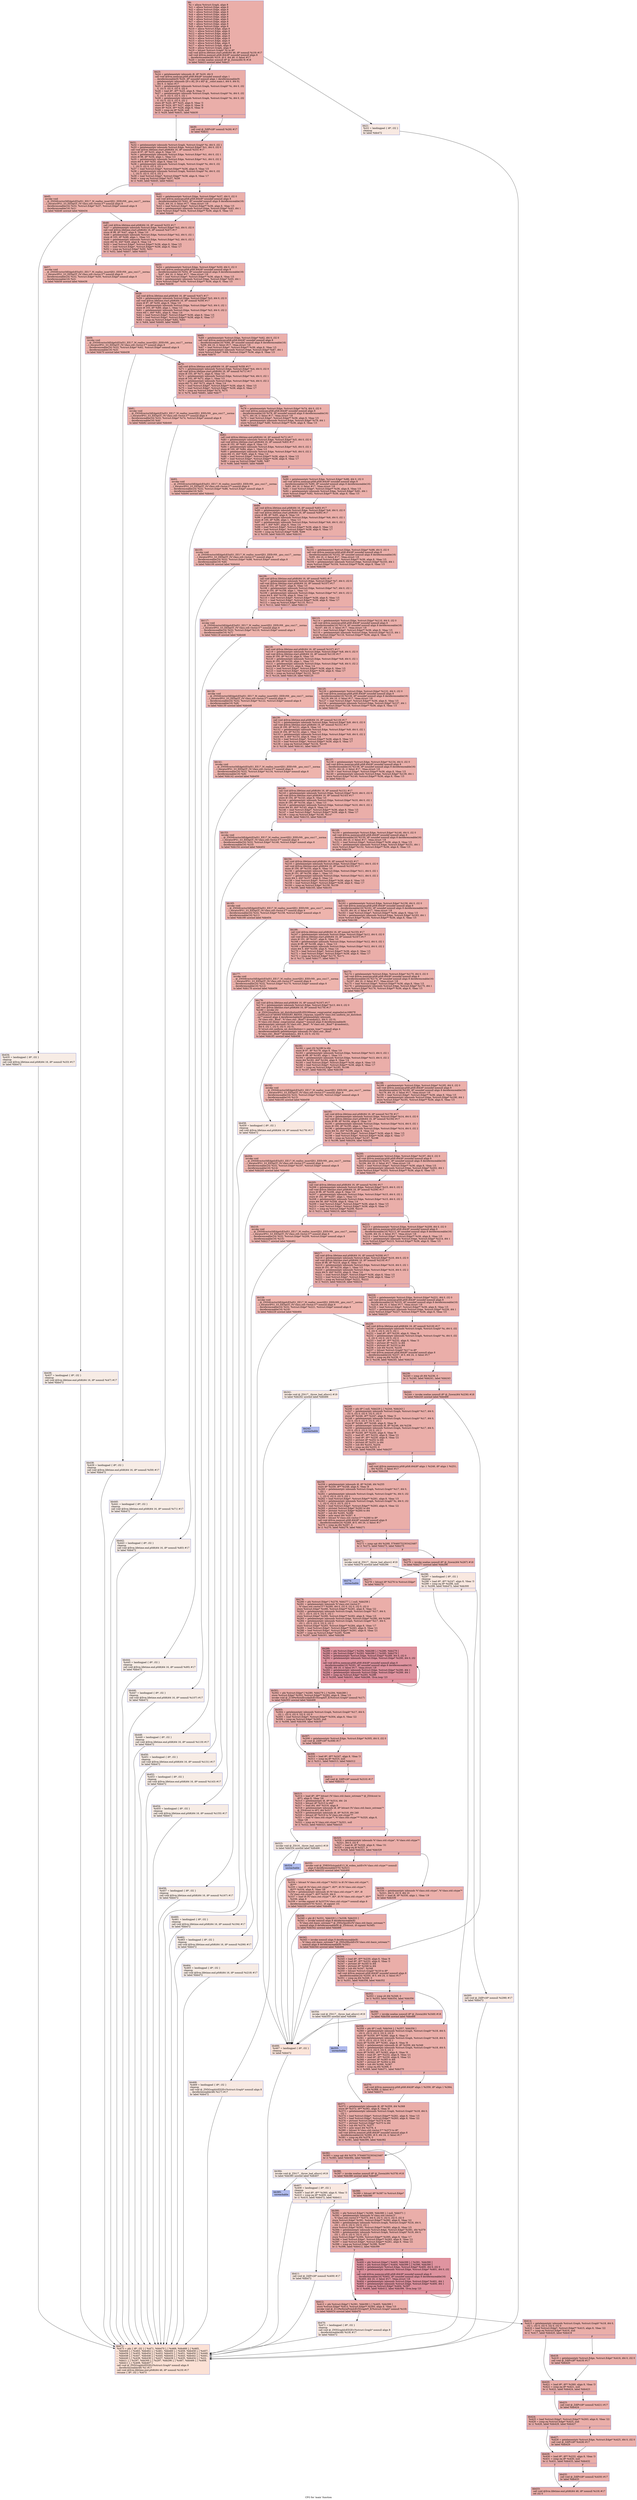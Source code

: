 digraph "CFG for 'main' function" {
	label="CFG for 'main' function";

	Node0x671abe0 [shape=record,color="#3d50c3ff", style=filled, fillcolor="#d0473d70",label="{bb:\l  %i = alloca %struct.Graph, align 8\l  %i1 = alloca %struct.Edge, align 8\l  %i2 = alloca %struct.Edge, align 8\l  %i3 = alloca %struct.Edge, align 8\l  %i4 = alloca %struct.Edge, align 8\l  %i5 = alloca %struct.Edge, align 8\l  %i6 = alloca %struct.Edge, align 8\l  %i7 = alloca %struct.Edge, align 8\l  %i8 = alloca %struct.Edge, align 8\l  %i9 = alloca %struct.Edge, align 8\l  %i10 = alloca %struct.Edge, align 8\l  %i11 = alloca %struct.Edge, align 8\l  %i12 = alloca %struct.Edge, align 8\l  %i13 = alloca %struct.Edge, align 8\l  %i14 = alloca %struct.Edge, align 8\l  %i15 = alloca %struct.Edge, align 8\l  %i16 = alloca %struct.Edge, align 8\l  %i17 = alloca %struct.Graph, align 8\l  %i18 = alloca %struct.Graph, align 8\l  %i19 = bitcast %struct.Graph* %i to i8*\l  call void @llvm.lifetime.start.p0i8(i64 48, i8* nonnull %i19) #17\l  call void @llvm.memset.p0i8.i64(i8* noundef nonnull align 8\l... dereferenceable(48) %i19, i8 0, i64 48, i1 false) #17\l  %i20 = invoke noalias nonnull i8* @_Znwm(i64 9) #18\l          to label %bb23 unwind label %bb21\l}"];
	Node0x671abe0 -> Node0x671cf60;
	Node0x671abe0 -> Node0x671d030;
	Node0x671d030 [shape=record,color="#3d50c3ff", style=filled, fillcolor="#efcebd70",label="{bb21:                                             \l  %i22 = landingpad \{ i8*, i32 \}\l          cleanup\l  br label %bb472\l}"];
	Node0x671d030 -> Node0x671d690;
	Node0x671cf60 [shape=record,color="#3d50c3ff", style=filled, fillcolor="#d0473d70",label="{bb23:                                             \l  %i24 = getelementptr inbounds i8, i8* %i20, i64 9\l  call void @llvm.memcpy.p0i8.p0i8.i64(i8* noundef nonnull align 1\l... dereferenceable(9) %i20, i8* noundef nonnull align 1 dereferenceable(9)\l... getelementptr inbounds ([9 x i8], [9 x i8]* @__const.main.t, i64 0, i64 0),\l... i64 9, i1 false) #17\l  %i25 = getelementptr inbounds %struct.Graph, %struct.Graph* %i, i64 0, i32\l... 0, i32 0, i32 0, i32 0, i32 0\l  %i26 = load i8*, i8** %i25, align 8, !tbaa !3\l  %i27 = getelementptr inbounds %struct.Graph, %struct.Graph* %i, i64 0, i32\l... 0, i32 0, i32 0, i32 0, i32 1\l  %i28 = getelementptr inbounds %struct.Graph, %struct.Graph* %i, i64 0, i32\l... 0, i32 0, i32 0, i32 0, i32 2\l  store i8* %i20, i8** %i25, align 8, !tbaa !3\l  store i8* %i24, i8** %i27, align 8, !tbaa !8\l  store i8* %i24, i8** %i28, align 8, !tbaa !9\l  %i29 = icmp eq i8* %i26, null\l  br i1 %i29, label %bb31, label %bb30\l|{<s0>T|<s1>F}}"];
	Node0x671cf60:s0 -> Node0x671ec30;
	Node0x671cf60:s1 -> Node0x671ed00;
	Node0x671ed00 [shape=record,color="#3d50c3ff", style=filled, fillcolor="#d24b4070",label="{bb30:                                             \l  call void @_ZdlPv(i8* nonnull %i26) #17\l  br label %bb31\l}"];
	Node0x671ed00 -> Node0x671ec30;
	Node0x671ec30 [shape=record,color="#3d50c3ff", style=filled, fillcolor="#d0473d70",label="{bb31:                                             \l  %i32 = getelementptr inbounds %struct.Graph, %struct.Graph* %i, i64 0, i32 1\l  %i33 = getelementptr inbounds %struct.Edge, %struct.Edge* %i1, i64 0, i32 0\l  call void @llvm.lifetime.start.p0i8(i64 16, i8* nonnull %i33) #17\l  store i8 97, i8* %i33, align 8, !tbaa !10\l  %i34 = getelementptr inbounds %struct.Edge, %struct.Edge* %i1, i64 0, i32 1\l  store i8 98, i8* %i34, align 1, !tbaa !13\l  %i35 = getelementptr inbounds %struct.Edge, %struct.Edge* %i1, i64 0, i32 2\l  store i64 9, i64* %i35, align 8, !tbaa !14\l  %i36 = getelementptr inbounds %struct.Graph, %struct.Graph* %i, i64 0, i32\l... 1, i32 0, i32 0, i32 0, i32 1\l  %i37 = load %struct.Edge*, %struct.Edge** %i36, align 8, !tbaa !15\l  %i38 = getelementptr inbounds %struct.Graph, %struct.Graph* %i, i64 0, i32\l... 1, i32 0, i32 0, i32 0, i32 2\l  %i39 = load %struct.Edge*, %struct.Edge** %i38, align 8, !tbaa !17\l  %i40 = icmp eq %struct.Edge* %i37, %i39\l  br i1 %i40, label %bb45, label %bb41\l|{<s0>T|<s1>F}}"];
	Node0x671ec30:s0 -> Node0x6720120;
	Node0x671ec30:s1 -> Node0x6720190;
	Node0x6720190 [shape=record,color="#3d50c3ff", style=filled, fillcolor="#d24b4070",label="{bb41:                                             \l  %i42 = getelementptr %struct.Edge, %struct.Edge* %i37, i64 0, i32 0\l  call void @llvm.memcpy.p0i8.p0i8.i64(i8* noundef nonnull align 8\l... dereferenceable(16) %i42, i8* noundef nonnull align 8 dereferenceable(16)\l... %i33, i64 16, i1 false) #17, !tbaa.struct !18\l  %i43 = load %struct.Edge*, %struct.Edge** %i36, align 8, !tbaa !15\l  %i44 = getelementptr inbounds %struct.Edge, %struct.Edge* %i43, i64 1\l  store %struct.Edge* %i44, %struct.Edge** %i36, align 8, !tbaa !15\l  br label %bb46\l}"];
	Node0x6720190 -> Node0x6720e70;
	Node0x6720120 [shape=record,color="#3d50c3ff", style=filled, fillcolor="#d8564670",label="{bb45:                                             \l  invoke void\l... @_ZNSt6vectorI4EdgeIcESaIS1_EE17_M_realloc_insertIJS1_EEEvN9__gnu_cxx17__norma\l...l_iteratorIPS1_S3_EEDpOT_(%\"class.std::vector.5\"* nonnull align 8\l... dereferenceable(24) %i32, %struct.Edge* %i37, %struct.Edge* nonnull align 8\l... dereferenceable(16) %i1)\l          to label %bb46 unwind label %bb434\l}"];
	Node0x6720120 -> Node0x6720e70;
	Node0x6720120 -> Node0x6721690;
	Node0x6720e70 [shape=record,color="#3d50c3ff", style=filled, fillcolor="#d0473d70",label="{bb46:                                             \l  call void @llvm.lifetime.end.p0i8(i64 16, i8* nonnull %i33) #17\l  %i47 = getelementptr inbounds %struct.Edge, %struct.Edge* %i2, i64 0, i32 0\l  call void @llvm.lifetime.start.p0i8(i64 16, i8* nonnull %i47) #17\l  store i8 98, i8* %i47, align 8, !tbaa !10\l  %i48 = getelementptr inbounds %struct.Edge, %struct.Edge* %i2, i64 0, i32 1\l  store i8 103, i8* %i48, align 1, !tbaa !13\l  %i49 = getelementptr inbounds %struct.Edge, %struct.Edge* %i2, i64 0, i32 2\l  store i64 54, i64* %i49, align 8, !tbaa !14\l  %i50 = load %struct.Edge*, %struct.Edge** %i36, align 8, !tbaa !15\l  %i51 = load %struct.Edge*, %struct.Edge** %i38, align 8, !tbaa !17\l  %i52 = icmp eq %struct.Edge* %i50, %i51\l  br i1 %i52, label %bb57, label %bb53\l|{<s0>T|<s1>F}}"];
	Node0x6720e70:s0 -> Node0x6723b60;
	Node0x6720e70:s1 -> Node0x6723c30;
	Node0x6723c30 [shape=record,color="#3d50c3ff", style=filled, fillcolor="#d24b4070",label="{bb53:                                             \l  %i54 = getelementptr %struct.Edge, %struct.Edge* %i50, i64 0, i32 0\l  call void @llvm.memcpy.p0i8.p0i8.i64(i8* noundef nonnull align 8\l... dereferenceable(16) %i54, i8* noundef nonnull align 8 dereferenceable(16)\l... %i47, i64 16, i1 false) #17, !tbaa.struct !18\l  %i55 = load %struct.Edge*, %struct.Edge** %i36, align 8, !tbaa !15\l  %i56 = getelementptr inbounds %struct.Edge, %struct.Edge* %i55, i64 1\l  store %struct.Edge* %i56, %struct.Edge** %i36, align 8, !tbaa !15\l  br label %bb58\l}"];
	Node0x6723c30 -> Node0x671bfd0;
	Node0x6723b60 [shape=record,color="#3d50c3ff", style=filled, fillcolor="#d8564670",label="{bb57:                                             \l  invoke void\l... @_ZNSt6vectorI4EdgeIcESaIS1_EE17_M_realloc_insertIJS1_EEEvN9__gnu_cxx17__norma\l...l_iteratorIPS1_S3_EEDpOT_(%\"class.std::vector.5\"* nonnull align 8\l... dereferenceable(24) %i32, %struct.Edge* %i50, %struct.Edge* nonnull align 8\l... dereferenceable(16) %i2)\l          to label %bb58 unwind label %bb436\l}"];
	Node0x6723b60 -> Node0x671bfd0;
	Node0x6723b60 -> Node0x671c120;
	Node0x671bfd0 [shape=record,color="#3d50c3ff", style=filled, fillcolor="#d0473d70",label="{bb58:                                             \l  call void @llvm.lifetime.end.p0i8(i64 16, i8* nonnull %i47) #17\l  %i59 = getelementptr inbounds %struct.Edge, %struct.Edge* %i3, i64 0, i32 0\l  call void @llvm.lifetime.start.p0i8(i64 16, i8* nonnull %i59) #17\l  store i8 97, i8* %i59, align 8, !tbaa !10\l  %i60 = getelementptr inbounds %struct.Edge, %struct.Edge* %i3, i64 0, i32 1\l  store i8 103, i8* %i60, align 1, !tbaa !13\l  %i61 = getelementptr inbounds %struct.Edge, %struct.Edge* %i3, i64 0, i32 2\l  store i64 1, i64* %i61, align 8, !tbaa !14\l  %i62 = load %struct.Edge*, %struct.Edge** %i36, align 8, !tbaa !15\l  %i63 = load %struct.Edge*, %struct.Edge** %i38, align 8, !tbaa !17\l  %i64 = icmp eq %struct.Edge* %i62, %i63\l  br i1 %i64, label %bb69, label %bb65\l|{<s0>T|<s1>F}}"];
	Node0x671bfd0:s0 -> Node0x6725b90;
	Node0x671bfd0:s1 -> Node0x6725c00;
	Node0x6725c00 [shape=record,color="#3d50c3ff", style=filled, fillcolor="#d24b4070",label="{bb65:                                             \l  %i66 = getelementptr %struct.Edge, %struct.Edge* %i62, i64 0, i32 0\l  call void @llvm.memcpy.p0i8.p0i8.i64(i8* noundef nonnull align 8\l... dereferenceable(16) %i66, i8* noundef nonnull align 8 dereferenceable(16)\l... %i59, i64 16, i1 false) #17, !tbaa.struct !18\l  %i67 = load %struct.Edge*, %struct.Edge** %i36, align 8, !tbaa !15\l  %i68 = getelementptr inbounds %struct.Edge, %struct.Edge* %i67, i64 1\l  store %struct.Edge* %i68, %struct.Edge** %i36, align 8, !tbaa !15\l  br label %bb70\l}"];
	Node0x6725c00 -> Node0x67261b0;
	Node0x6725b90 [shape=record,color="#3d50c3ff", style=filled, fillcolor="#d8564670",label="{bb69:                                             \l  invoke void\l... @_ZNSt6vectorI4EdgeIcESaIS1_EE17_M_realloc_insertIJS1_EEEvN9__gnu_cxx17__norma\l...l_iteratorIPS1_S3_EEDpOT_(%\"class.std::vector.5\"* nonnull align 8\l... dereferenceable(24) %i32, %struct.Edge* %i62, %struct.Edge* nonnull align 8\l... dereferenceable(16) %i3)\l          to label %bb70 unwind label %bb438\l}"];
	Node0x6725b90 -> Node0x67261b0;
	Node0x6725b90 -> Node0x6726300;
	Node0x67261b0 [shape=record,color="#3d50c3ff", style=filled, fillcolor="#d0473d70",label="{bb70:                                             \l  call void @llvm.lifetime.end.p0i8(i64 16, i8* nonnull %i59) #17\l  %i71 = getelementptr inbounds %struct.Edge, %struct.Edge* %i4, i64 0, i32 0\l  call void @llvm.lifetime.start.p0i8(i64 16, i8* nonnull %i71) #17\l  store i8 103, i8* %i71, align 8, !tbaa !10\l  %i72 = getelementptr inbounds %struct.Edge, %struct.Edge* %i4, i64 0, i32 1\l  store i8 102, i8* %i72, align 1, !tbaa !13\l  %i73 = getelementptr inbounds %struct.Edge, %struct.Edge* %i4, i64 0, i32 2\l  store i64 72, i64* %i73, align 8, !tbaa !14\l  %i74 = load %struct.Edge*, %struct.Edge** %i36, align 8, !tbaa !15\l  %i75 = load %struct.Edge*, %struct.Edge** %i38, align 8, !tbaa !17\l  %i76 = icmp eq %struct.Edge* %i74, %i75\l  br i1 %i76, label %bb81, label %bb77\l|{<s0>T|<s1>F}}"];
	Node0x67261b0:s0 -> Node0x6726cf0;
	Node0x67261b0:s1 -> Node0x6726d60;
	Node0x6726d60 [shape=record,color="#3d50c3ff", style=filled, fillcolor="#d24b4070",label="{bb77:                                             \l  %i78 = getelementptr %struct.Edge, %struct.Edge* %i74, i64 0, i32 0\l  call void @llvm.memcpy.p0i8.p0i8.i64(i8* noundef nonnull align 8\l... dereferenceable(16) %i78, i8* noundef nonnull align 8 dereferenceable(16)\l... %i71, i64 16, i1 false) #17, !tbaa.struct !18\l  %i79 = load %struct.Edge*, %struct.Edge** %i36, align 8, !tbaa !15\l  %i80 = getelementptr inbounds %struct.Edge, %struct.Edge* %i79, i64 1\l  store %struct.Edge* %i80, %struct.Edge** %i36, align 8, !tbaa !15\l  br label %bb82\l}"];
	Node0x6726d60 -> Node0x6727370;
	Node0x6726cf0 [shape=record,color="#3d50c3ff", style=filled, fillcolor="#d8564670",label="{bb81:                                             \l  invoke void\l... @_ZNSt6vectorI4EdgeIcESaIS1_EE17_M_realloc_insertIJS1_EEEvN9__gnu_cxx17__norma\l...l_iteratorIPS1_S3_EEDpOT_(%\"class.std::vector.5\"* nonnull align 8\l... dereferenceable(24) %i32, %struct.Edge* %i74, %struct.Edge* nonnull align 8\l... dereferenceable(16) %i4)\l          to label %bb82 unwind label %bb440\l}"];
	Node0x6726cf0 -> Node0x6727370;
	Node0x6726cf0 -> Node0x67274c0;
	Node0x6727370 [shape=record,color="#3d50c3ff", style=filled, fillcolor="#d0473d70",label="{bb82:                                             \l  call void @llvm.lifetime.end.p0i8(i64 16, i8* nonnull %i71) #17\l  %i83 = getelementptr inbounds %struct.Edge, %struct.Edge* %i5, i64 0, i32 0\l  call void @llvm.lifetime.start.p0i8(i64 16, i8* nonnull %i83) #17\l  store i8 102, i8* %i83, align 8, !tbaa !10\l  %i84 = getelementptr inbounds %struct.Edge, %struct.Edge* %i5, i64 0, i32 1\l  store i8 100, i8* %i84, align 1, !tbaa !13\l  %i85 = getelementptr inbounds %struct.Edge, %struct.Edge* %i5, i64 0, i32 2\l  store i64 15, i64* %i85, align 8, !tbaa !14\l  %i86 = load %struct.Edge*, %struct.Edge** %i36, align 8, !tbaa !15\l  %i87 = load %struct.Edge*, %struct.Edge** %i38, align 8, !tbaa !17\l  %i88 = icmp eq %struct.Edge* %i86, %i87\l  br i1 %i88, label %bb93, label %bb89\l|{<s0>T|<s1>F}}"];
	Node0x6727370:s0 -> Node0x6727eb0;
	Node0x6727370:s1 -> Node0x6727f20;
	Node0x6727f20 [shape=record,color="#3d50c3ff", style=filled, fillcolor="#d24b4070",label="{bb89:                                             \l  %i90 = getelementptr %struct.Edge, %struct.Edge* %i86, i64 0, i32 0\l  call void @llvm.memcpy.p0i8.p0i8.i64(i8* noundef nonnull align 8\l... dereferenceable(16) %i90, i8* noundef nonnull align 8 dereferenceable(16)\l... %i83, i64 16, i1 false) #17, !tbaa.struct !18\l  %i91 = load %struct.Edge*, %struct.Edge** %i36, align 8, !tbaa !15\l  %i92 = getelementptr inbounds %struct.Edge, %struct.Edge* %i91, i64 1\l  store %struct.Edge* %i92, %struct.Edge** %i36, align 8, !tbaa !15\l  br label %bb94\l}"];
	Node0x6727f20 -> Node0x6721480;
	Node0x6727eb0 [shape=record,color="#3d50c3ff", style=filled, fillcolor="#d8564670",label="{bb93:                                             \l  invoke void\l... @_ZNSt6vectorI4EdgeIcESaIS1_EE17_M_realloc_insertIJS1_EEEvN9__gnu_cxx17__norma\l...l_iteratorIPS1_S3_EEDpOT_(%\"class.std::vector.5\"* nonnull align 8\l... dereferenceable(24) %i32, %struct.Edge* %i86, %struct.Edge* nonnull align 8\l... dereferenceable(16) %i5)\l          to label %bb94 unwind label %bb442\l}"];
	Node0x6727eb0 -> Node0x6721480;
	Node0x6727eb0 -> Node0x6728c90;
	Node0x6721480 [shape=record,color="#3d50c3ff", style=filled, fillcolor="#d0473d70",label="{bb94:                                             \l  call void @llvm.lifetime.end.p0i8(i64 16, i8* nonnull %i83) #17\l  %i95 = getelementptr inbounds %struct.Edge, %struct.Edge* %i6, i64 0, i32 0\l  call void @llvm.lifetime.start.p0i8(i64 16, i8* nonnull %i95) #17\l  store i8 98, i8* %i95, align 8, !tbaa !10\l  %i96 = getelementptr inbounds %struct.Edge, %struct.Edge* %i6, i64 0, i32 1\l  store i8 100, i8* %i96, align 1, !tbaa !13\l  %i97 = getelementptr inbounds %struct.Edge, %struct.Edge* %i6, i64 0, i32 2\l  store i64 7, i64* %i97, align 8, !tbaa !14\l  %i98 = load %struct.Edge*, %struct.Edge** %i36, align 8, !tbaa !15\l  %i99 = load %struct.Edge*, %struct.Edge** %i38, align 8, !tbaa !17\l  %i100 = icmp eq %struct.Edge* %i98, %i99\l  br i1 %i100, label %bb105, label %bb101\l|{<s0>T|<s1>F}}"];
	Node0x6721480:s0 -> Node0x6718fc0;
	Node0x6721480:s1 -> Node0x6719030;
	Node0x6719030 [shape=record,color="#3d50c3ff", style=filled, fillcolor="#d24b4070",label="{bb101:                                            \l  %i102 = getelementptr %struct.Edge, %struct.Edge* %i98, i64 0, i32 0\l  call void @llvm.memcpy.p0i8.p0i8.i64(i8* noundef nonnull align 8\l... dereferenceable(16) %i102, i8* noundef nonnull align 8 dereferenceable(16)\l... %i95, i64 16, i1 false) #17, !tbaa.struct !18\l  %i103 = load %struct.Edge*, %struct.Edge** %i36, align 8, !tbaa !15\l  %i104 = getelementptr inbounds %struct.Edge, %struct.Edge* %i103, i64 1\l  store %struct.Edge* %i104, %struct.Edge** %i36, align 8, !tbaa !15\l  br label %bb106\l}"];
	Node0x6719030 -> Node0x6719610;
	Node0x6718fc0 [shape=record,color="#3d50c3ff", style=filled, fillcolor="#d8564670",label="{bb105:                                            \l  invoke void\l... @_ZNSt6vectorI4EdgeIcESaIS1_EE17_M_realloc_insertIJS1_EEEvN9__gnu_cxx17__norma\l...l_iteratorIPS1_S3_EEDpOT_(%\"class.std::vector.5\"* nonnull align 8\l... dereferenceable(24) %i32, %struct.Edge* %i98, %struct.Edge* nonnull align 8\l... dereferenceable(16) %i6)\l          to label %bb106 unwind label %bb444\l}"];
	Node0x6718fc0 -> Node0x6719610;
	Node0x6718fc0 -> Node0x6719760;
	Node0x6719610 [shape=record,color="#3d50c3ff", style=filled, fillcolor="#d0473d70",label="{bb106:                                            \l  call void @llvm.lifetime.end.p0i8(i64 16, i8* nonnull %i95) #17\l  %i107 = getelementptr inbounds %struct.Edge, %struct.Edge* %i7, i64 0, i32 0\l  call void @llvm.lifetime.start.p0i8(i64 16, i8* nonnull %i107) #17\l  store i8 102, i8* %i107, align 8, !tbaa !10\l  %i108 = getelementptr inbounds %struct.Edge, %struct.Edge* %i7, i64 0, i32 1\l  store i8 105, i8* %i108, align 1, !tbaa !13\l  %i109 = getelementptr inbounds %struct.Edge, %struct.Edge* %i7, i64 0, i32 2\l  store i64 6, i64* %i109, align 8, !tbaa !14\l  %i110 = load %struct.Edge*, %struct.Edge** %i36, align 8, !tbaa !15\l  %i111 = load %struct.Edge*, %struct.Edge** %i38, align 8, !tbaa !17\l  %i112 = icmp eq %struct.Edge* %i110, %i111\l  br i1 %i112, label %bb117, label %bb113\l|{<s0>T|<s1>F}}"];
	Node0x6719610:s0 -> Node0x672b220;
	Node0x6719610:s1 -> Node0x672b290;
	Node0x672b290 [shape=record,color="#3d50c3ff", style=filled, fillcolor="#d24b4070",label="{bb113:                                            \l  %i114 = getelementptr %struct.Edge, %struct.Edge* %i110, i64 0, i32 0\l  call void @llvm.memcpy.p0i8.p0i8.i64(i8* noundef nonnull align 8\l... dereferenceable(16) %i114, i8* noundef nonnull align 8 dereferenceable(16)\l... %i107, i64 16, i1 false) #17, !tbaa.struct !18\l  %i115 = load %struct.Edge*, %struct.Edge** %i36, align 8, !tbaa !15\l  %i116 = getelementptr inbounds %struct.Edge, %struct.Edge* %i115, i64 1\l  store %struct.Edge* %i116, %struct.Edge** %i36, align 8, !tbaa !15\l  br label %bb118\l}"];
	Node0x672b290 -> Node0x672b8a0;
	Node0x672b220 [shape=record,color="#3d50c3ff", style=filled, fillcolor="#d8564670",label="{bb117:                                            \l  invoke void\l... @_ZNSt6vectorI4EdgeIcESaIS1_EE17_M_realloc_insertIJS1_EEEvN9__gnu_cxx17__norma\l...l_iteratorIPS1_S3_EEDpOT_(%\"class.std::vector.5\"* nonnull align 8\l... dereferenceable(24) %i32, %struct.Edge* %i110, %struct.Edge* nonnull align 8\l... dereferenceable(16) %i7)\l          to label %bb118 unwind label %bb446\l}"];
	Node0x672b220 -> Node0x672b8a0;
	Node0x672b220 -> Node0x672b9f0;
	Node0x672b8a0 [shape=record,color="#3d50c3ff", style=filled, fillcolor="#d0473d70",label="{bb118:                                            \l  call void @llvm.lifetime.end.p0i8(i64 16, i8* nonnull %i107) #17\l  %i119 = getelementptr inbounds %struct.Edge, %struct.Edge* %i8, i64 0, i32 0\l  call void @llvm.lifetime.start.p0i8(i64 16, i8* nonnull %i119) #17\l  store i8 100, i8* %i119, align 8, !tbaa !10\l  %i120 = getelementptr inbounds %struct.Edge, %struct.Edge* %i8, i64 0, i32 1\l  store i8 105, i8* %i120, align 1, !tbaa !13\l  %i121 = getelementptr inbounds %struct.Edge, %struct.Edge* %i8, i64 0, i32 2\l  store i64 48, i64* %i121, align 8, !tbaa !14\l  %i122 = load %struct.Edge*, %struct.Edge** %i36, align 8, !tbaa !15\l  %i123 = load %struct.Edge*, %struct.Edge** %i38, align 8, !tbaa !17\l  %i124 = icmp eq %struct.Edge* %i122, %i123\l  br i1 %i124, label %bb129, label %bb125\l|{<s0>T|<s1>F}}"];
	Node0x672b8a0:s0 -> Node0x672c3e0;
	Node0x672b8a0:s1 -> Node0x672c450;
	Node0x672c450 [shape=record,color="#3d50c3ff", style=filled, fillcolor="#d24b4070",label="{bb125:                                            \l  %i126 = getelementptr %struct.Edge, %struct.Edge* %i122, i64 0, i32 0\l  call void @llvm.memcpy.p0i8.p0i8.i64(i8* noundef nonnull align 8\l... dereferenceable(16) %i126, i8* noundef nonnull align 8 dereferenceable(16)\l... %i119, i64 16, i1 false) #17, !tbaa.struct !18\l  %i127 = load %struct.Edge*, %struct.Edge** %i36, align 8, !tbaa !15\l  %i128 = getelementptr inbounds %struct.Edge, %struct.Edge* %i127, i64 1\l  store %struct.Edge* %i128, %struct.Edge** %i36, align 8, !tbaa !15\l  br label %bb130\l}"];
	Node0x672c450 -> Node0x672ca00;
	Node0x672c3e0 [shape=record,color="#3d50c3ff", style=filled, fillcolor="#d8564670",label="{bb129:                                            \l  invoke void\l... @_ZNSt6vectorI4EdgeIcESaIS1_EE17_M_realloc_insertIJS1_EEEvN9__gnu_cxx17__norma\l...l_iteratorIPS1_S3_EEDpOT_(%\"class.std::vector.5\"* nonnull align 8\l... dereferenceable(24) %i32, %struct.Edge* %i122, %struct.Edge* nonnull align 8\l... dereferenceable(16) %i8)\l          to label %bb130 unwind label %bb448\l}"];
	Node0x672c3e0 -> Node0x672ca00;
	Node0x672c3e0 -> Node0x672cb50;
	Node0x672ca00 [shape=record,color="#3d50c3ff", style=filled, fillcolor="#d0473d70",label="{bb130:                                            \l  call void @llvm.lifetime.end.p0i8(i64 16, i8* nonnull %i119) #17\l  %i131 = getelementptr inbounds %struct.Edge, %struct.Edge* %i9, i64 0, i32 0\l  call void @llvm.lifetime.start.p0i8(i64 16, i8* nonnull %i131) #17\l  store i8 100, i8* %i131, align 8, !tbaa !10\l  %i132 = getelementptr inbounds %struct.Edge, %struct.Edge* %i9, i64 0, i32 1\l  store i8 104, i8* %i132, align 1, !tbaa !13\l  %i133 = getelementptr inbounds %struct.Edge, %struct.Edge* %i9, i64 0, i32 2\l  store i64 3, i64* %i133, align 8, !tbaa !14\l  %i134 = load %struct.Edge*, %struct.Edge** %i36, align 8, !tbaa !15\l  %i135 = load %struct.Edge*, %struct.Edge** %i38, align 8, !tbaa !17\l  %i136 = icmp eq %struct.Edge* %i134, %i135\l  br i1 %i136, label %bb141, label %bb137\l|{<s0>T|<s1>F}}"];
	Node0x672ca00:s0 -> Node0x672d540;
	Node0x672ca00:s1 -> Node0x672d5b0;
	Node0x672d5b0 [shape=record,color="#3d50c3ff", style=filled, fillcolor="#d24b4070",label="{bb137:                                            \l  %i138 = getelementptr %struct.Edge, %struct.Edge* %i134, i64 0, i32 0\l  call void @llvm.memcpy.p0i8.p0i8.i64(i8* noundef nonnull align 8\l... dereferenceable(16) %i138, i8* noundef nonnull align 8 dereferenceable(16)\l... %i131, i64 16, i1 false) #17, !tbaa.struct !18\l  %i139 = load %struct.Edge*, %struct.Edge** %i36, align 8, !tbaa !15\l  %i140 = getelementptr inbounds %struct.Edge, %struct.Edge* %i139, i64 1\l  store %struct.Edge* %i140, %struct.Edge** %i36, align 8, !tbaa !15\l  br label %bb142\l}"];
	Node0x672d5b0 -> Node0x672dbc0;
	Node0x672d540 [shape=record,color="#3d50c3ff", style=filled, fillcolor="#d8564670",label="{bb141:                                            \l  invoke void\l... @_ZNSt6vectorI4EdgeIcESaIS1_EE17_M_realloc_insertIJS1_EEEvN9__gnu_cxx17__norma\l...l_iteratorIPS1_S3_EEDpOT_(%\"class.std::vector.5\"* nonnull align 8\l... dereferenceable(24) %i32, %struct.Edge* %i134, %struct.Edge* nonnull align 8\l... dereferenceable(16) %i9)\l          to label %bb142 unwind label %bb450\l}"];
	Node0x672d540 -> Node0x672dbc0;
	Node0x672d540 -> Node0x672dd10;
	Node0x672dbc0 [shape=record,color="#3d50c3ff", style=filled, fillcolor="#d0473d70",label="{bb142:                                            \l  call void @llvm.lifetime.end.p0i8(i64 16, i8* nonnull %i131) #17\l  %i143 = getelementptr inbounds %struct.Edge, %struct.Edge* %i10, i64 0, i32 0\l  call void @llvm.lifetime.start.p0i8(i64 16, i8* nonnull %i143) #17\l  store i8 104, i8* %i143, align 8, !tbaa !10\l  %i144 = getelementptr inbounds %struct.Edge, %struct.Edge* %i10, i64 0, i32 1\l  store i8 105, i8* %i144, align 1, !tbaa !13\l  %i145 = getelementptr inbounds %struct.Edge, %struct.Edge* %i10, i64 0, i32 2\l  store i64 45, i64* %i145, align 8, !tbaa !14\l  %i146 = load %struct.Edge*, %struct.Edge** %i36, align 8, !tbaa !15\l  %i147 = load %struct.Edge*, %struct.Edge** %i38, align 8, !tbaa !17\l  %i148 = icmp eq %struct.Edge* %i146, %i147\l  br i1 %i148, label %bb153, label %bb149\l|{<s0>T|<s1>F}}"];
	Node0x672dbc0:s0 -> Node0x6724620;
	Node0x672dbc0:s1 -> Node0x6724690;
	Node0x6724690 [shape=record,color="#3d50c3ff", style=filled, fillcolor="#d24b4070",label="{bb149:                                            \l  %i150 = getelementptr %struct.Edge, %struct.Edge* %i146, i64 0, i32 0\l  call void @llvm.memcpy.p0i8.p0i8.i64(i8* noundef nonnull align 8\l... dereferenceable(16) %i150, i8* noundef nonnull align 8 dereferenceable(16)\l... %i143, i64 16, i1 false) #17, !tbaa.struct !18\l  %i151 = load %struct.Edge*, %struct.Edge** %i36, align 8, !tbaa !15\l  %i152 = getelementptr inbounds %struct.Edge, %struct.Edge* %i151, i64 1\l  store %struct.Edge* %i152, %struct.Edge** %i36, align 8, !tbaa !15\l  br label %bb154\l}"];
	Node0x6724690 -> Node0x672fd90;
	Node0x6724620 [shape=record,color="#3d50c3ff", style=filled, fillcolor="#d8564670",label="{bb153:                                            \l  invoke void\l... @_ZNSt6vectorI4EdgeIcESaIS1_EE17_M_realloc_insertIJS1_EEEvN9__gnu_cxx17__norma\l...l_iteratorIPS1_S3_EEDpOT_(%\"class.std::vector.5\"* nonnull align 8\l... dereferenceable(24) %i32, %struct.Edge* %i146, %struct.Edge* nonnull align 8\l... dereferenceable(16) %i10)\l          to label %bb154 unwind label %bb452\l}"];
	Node0x6724620 -> Node0x672fd90;
	Node0x6724620 -> Node0x672fec0;
	Node0x672fd90 [shape=record,color="#3d50c3ff", style=filled, fillcolor="#d0473d70",label="{bb154:                                            \l  call void @llvm.lifetime.end.p0i8(i64 16, i8* nonnull %i143) #17\l  %i155 = getelementptr inbounds %struct.Edge, %struct.Edge* %i11, i64 0, i32 0\l  call void @llvm.lifetime.start.p0i8(i64 16, i8* nonnull %i155) #17\l  store i8 100, i8* %i155, align 8, !tbaa !10\l  %i156 = getelementptr inbounds %struct.Edge, %struct.Edge* %i11, i64 0, i32 1\l  store i8 101, i8* %i156, align 1, !tbaa !13\l  %i157 = getelementptr inbounds %struct.Edge, %struct.Edge* %i11, i64 0, i32 2\l  store i64 2, i64* %i157, align 8, !tbaa !14\l  %i158 = load %struct.Edge*, %struct.Edge** %i36, align 8, !tbaa !15\l  %i159 = load %struct.Edge*, %struct.Edge** %i38, align 8, !tbaa !17\l  %i160 = icmp eq %struct.Edge* %i158, %i159\l  br i1 %i160, label %bb165, label %bb161\l|{<s0>T|<s1>F}}"];
	Node0x672fd90:s0 -> Node0x6730890;
	Node0x672fd90:s1 -> Node0x6730900;
	Node0x6730900 [shape=record,color="#3d50c3ff", style=filled, fillcolor="#d24b4070",label="{bb161:                                            \l  %i162 = getelementptr %struct.Edge, %struct.Edge* %i158, i64 0, i32 0\l  call void @llvm.memcpy.p0i8.p0i8.i64(i8* noundef nonnull align 8\l... dereferenceable(16) %i162, i8* noundef nonnull align 8 dereferenceable(16)\l... %i155, i64 16, i1 false) #17, !tbaa.struct !18\l  %i163 = load %struct.Edge*, %struct.Edge** %i36, align 8, !tbaa !15\l  %i164 = getelementptr inbounds %struct.Edge, %struct.Edge* %i163, i64 1\l  store %struct.Edge* %i164, %struct.Edge** %i36, align 8, !tbaa !15\l  br label %bb166\l}"];
	Node0x6730900 -> Node0x6730f10;
	Node0x6730890 [shape=record,color="#3d50c3ff", style=filled, fillcolor="#d8564670",label="{bb165:                                            \l  invoke void\l... @_ZNSt6vectorI4EdgeIcESaIS1_EE17_M_realloc_insertIJS1_EEEvN9__gnu_cxx17__norma\l...l_iteratorIPS1_S3_EEDpOT_(%\"class.std::vector.5\"* nonnull align 8\l... dereferenceable(24) %i32, %struct.Edge* %i158, %struct.Edge* nonnull align 8\l... dereferenceable(16) %i11)\l          to label %bb166 unwind label %bb454\l}"];
	Node0x6730890 -> Node0x6730f10;
	Node0x6730890 -> Node0x6731060;
	Node0x6730f10 [shape=record,color="#3d50c3ff", style=filled, fillcolor="#d0473d70",label="{bb166:                                            \l  call void @llvm.lifetime.end.p0i8(i64 16, i8* nonnull %i155) #17\l  %i167 = getelementptr inbounds %struct.Edge, %struct.Edge* %i12, i64 0, i32 0\l  call void @llvm.lifetime.start.p0i8(i64 16, i8* nonnull %i167) #17\l  store i8 101, i8* %i167, align 8, !tbaa !10\l  %i168 = getelementptr inbounds %struct.Edge, %struct.Edge* %i12, i64 0, i32 1\l  store i8 99, i8* %i168, align 1, !tbaa !13\l  %i169 = getelementptr inbounds %struct.Edge, %struct.Edge* %i12, i64 0, i32 2\l  store i64 5, i64* %i169, align 8, !tbaa !14\l  %i170 = load %struct.Edge*, %struct.Edge** %i36, align 8, !tbaa !15\l  %i171 = load %struct.Edge*, %struct.Edge** %i38, align 8, !tbaa !17\l  %i172 = icmp eq %struct.Edge* %i170, %i171\l  br i1 %i172, label %bb177, label %bb173\l|{<s0>T|<s1>F}}"];
	Node0x6730f10:s0 -> Node0x6729680;
	Node0x6730f10:s1 -> Node0x67296f0;
	Node0x67296f0 [shape=record,color="#3d50c3ff", style=filled, fillcolor="#d24b4070",label="{bb173:                                            \l  %i174 = getelementptr %struct.Edge, %struct.Edge* %i170, i64 0, i32 0\l  call void @llvm.memcpy.p0i8.p0i8.i64(i8* noundef nonnull align 8\l... dereferenceable(16) %i174, i8* noundef nonnull align 8 dereferenceable(16)\l... %i167, i64 16, i1 false) #17, !tbaa.struct !18\l  %i175 = load %struct.Edge*, %struct.Edge** %i36, align 8, !tbaa !15\l  %i176 = getelementptr inbounds %struct.Edge, %struct.Edge* %i175, i64 1\l  store %struct.Edge* %i176, %struct.Edge** %i36, align 8, !tbaa !15\l  br label %bb178\l}"];
	Node0x67296f0 -> Node0x6720840;
	Node0x6729680 [shape=record,color="#3d50c3ff", style=filled, fillcolor="#d8564670",label="{bb177:                                            \l  invoke void\l... @_ZNSt6vectorI4EdgeIcESaIS1_EE17_M_realloc_insertIJS1_EEEvN9__gnu_cxx17__norma\l...l_iteratorIPS1_S3_EEDpOT_(%\"class.std::vector.5\"* nonnull align 8\l... dereferenceable(24) %i32, %struct.Edge* %i170, %struct.Edge* nonnull align 8\l... dereferenceable(16) %i12)\l          to label %bb178 unwind label %bb456\l}"];
	Node0x6729680 -> Node0x6720840;
	Node0x6729680 -> Node0x6720990;
	Node0x6720840 [shape=record,color="#3d50c3ff", style=filled, fillcolor="#d0473d70",label="{bb178:                                            \l  call void @llvm.lifetime.end.p0i8(i64 16, i8* nonnull %i167) #17\l  %i179 = getelementptr inbounds %struct.Edge, %struct.Edge* %i13, i64 0, i32 0\l  call void @llvm.lifetime.start.p0i8(i64 16, i8* nonnull %i179) #17\l  %i180 = invoke i32\l... @_ZNSt24uniform_int_distributionIiEclISt26linear_congruential_engineImLm16807E\l...Lm0ELm2147483647EEEEiRT_RKNS0_10param_typeE(%\"class.std::uniform_int_distributi\l...on\"* nonnull align 4 dereferenceable(8) getelementptr inbounds\l... (%\"class.std::_Bind\", %\"class.std::_Bind\"* @randomLL, i64 0, i32 0),\l... %\"class.std::linear_congruential_engine\"* nonnull align 8 dereferenceable(8)\l... getelementptr inbounds (%\"class.std::_Bind\", %\"class.std::_Bind\"* @randomLL,\l... i64 0, i32 1, i32 0, i32 0, i32 0),\l... %\"struct.std::uniform_int_distribution\<\>::param_type\"* nonnull align 4\l... dereferenceable(8) getelementptr inbounds (%\"class.std::_Bind\",\l... %\"class.std::_Bind\"* @randomLL, i64 0, i32 0, i32 0))\l          to label %bb181 unwind label %bb458\l}"];
	Node0x6720840 -> Node0x672a7c0;
	Node0x6720840 -> Node0x672a810;
	Node0x672a7c0 [shape=record,color="#3d50c3ff", style=filled, fillcolor="#d0473d70",label="{bb181:                                            \l  %i182 = sext i32 %i180 to i64\l  store i8 97, i8* %i179, align 8, !tbaa !10\l  %i183 = getelementptr inbounds %struct.Edge, %struct.Edge* %i13, i64 0, i32 1\l  store i8 99, i8* %i183, align 1, !tbaa !13\l  %i184 = getelementptr inbounds %struct.Edge, %struct.Edge* %i13, i64 0, i32 2\l  store i64 %i182, i64* %i184, align 8, !tbaa !14\l  %i185 = load %struct.Edge*, %struct.Edge** %i36, align 8, !tbaa !15\l  %i186 = load %struct.Edge*, %struct.Edge** %i38, align 8, !tbaa !17\l  %i187 = icmp eq %struct.Edge* %i185, %i186\l  br i1 %i187, label %bb192, label %bb188\l|{<s0>T|<s1>F}}"];
	Node0x672a7c0:s0 -> Node0x6728630;
	Node0x672a7c0:s1 -> Node0x67286a0;
	Node0x67286a0 [shape=record,color="#3d50c3ff", style=filled, fillcolor="#d24b4070",label="{bb188:                                            \l  %i189 = getelementptr %struct.Edge, %struct.Edge* %i185, i64 0, i32 0\l  call void @llvm.memcpy.p0i8.p0i8.i64(i8* noundef nonnull align 8\l... dereferenceable(16) %i189, i8* noundef nonnull align 8 dereferenceable(16)\l... %i179, i64 16, i1 false) #17, !tbaa.struct !18\l  %i190 = load %struct.Edge*, %struct.Edge** %i36, align 8, !tbaa !15\l  %i191 = getelementptr inbounds %struct.Edge, %struct.Edge* %i190, i64 1\l  store %struct.Edge* %i191, %struct.Edge** %i36, align 8, !tbaa !15\l  br label %bb193\l}"];
	Node0x67286a0 -> Node0x6728b50;
	Node0x6728630 [shape=record,color="#3d50c3ff", style=filled, fillcolor="#d8564670",label="{bb192:                                            \l  invoke void\l... @_ZNSt6vectorI4EdgeIcESaIS1_EE17_M_realloc_insertIJS1_EEEvN9__gnu_cxx17__norma\l...l_iteratorIPS1_S3_EEDpOT_(%\"class.std::vector.5\"* nonnull align 8\l... dereferenceable(24) %i32, %struct.Edge* %i185, %struct.Edge* nonnull align 8\l... dereferenceable(16) %i13)\l          to label %bb193 unwind label %bb458\l}"];
	Node0x6728630 -> Node0x6728b50;
	Node0x6728630 -> Node0x672a810;
	Node0x6728b50 [shape=record,color="#3d50c3ff", style=filled, fillcolor="#d0473d70",label="{bb193:                                            \l  call void @llvm.lifetime.end.p0i8(i64 16, i8* nonnull %i179) #17\l  %i194 = getelementptr inbounds %struct.Edge, %struct.Edge* %i14, i64 0, i32 0\l  call void @llvm.lifetime.start.p0i8(i64 16, i8* nonnull %i194) #17\l  store i8 99, i8* %i194, align 8, !tbaa !10\l  %i195 = getelementptr inbounds %struct.Edge, %struct.Edge* %i14, i64 0, i32 1\l  store i8 100, i8* %i195, align 1, !tbaa !13\l  %i196 = getelementptr inbounds %struct.Edge, %struct.Edge* %i14, i64 0, i32 2\l  store i64 32, i64* %i196, align 8, !tbaa !14\l  %i197 = load %struct.Edge*, %struct.Edge** %i36, align 8, !tbaa !15\l  %i198 = load %struct.Edge*, %struct.Edge** %i38, align 8, !tbaa !17\l  %i199 = icmp eq %struct.Edge* %i197, %i198\l  br i1 %i199, label %bb204, label %bb200\l|{<s0>T|<s1>F}}"];
	Node0x6728b50:s0 -> Node0x6736540;
	Node0x6728b50:s1 -> Node0x67365b0;
	Node0x67365b0 [shape=record,color="#3d50c3ff", style=filled, fillcolor="#d24b4070",label="{bb200:                                            \l  %i201 = getelementptr %struct.Edge, %struct.Edge* %i197, i64 0, i32 0\l  call void @llvm.memcpy.p0i8.p0i8.i64(i8* noundef nonnull align 8\l... dereferenceable(16) %i201, i8* noundef nonnull align 8 dereferenceable(16)\l... %i194, i64 16, i1 false) #17, !tbaa.struct !18\l  %i202 = load %struct.Edge*, %struct.Edge** %i36, align 8, !tbaa !15\l  %i203 = getelementptr inbounds %struct.Edge, %struct.Edge* %i202, i64 1\l  store %struct.Edge* %i203, %struct.Edge** %i36, align 8, !tbaa !15\l  br label %bb205\l}"];
	Node0x67365b0 -> Node0x6736b30;
	Node0x6736540 [shape=record,color="#3d50c3ff", style=filled, fillcolor="#d8564670",label="{bb204:                                            \l  invoke void\l... @_ZNSt6vectorI4EdgeIcESaIS1_EE17_M_realloc_insertIJS1_EEEvN9__gnu_cxx17__norma\l...l_iteratorIPS1_S3_EEDpOT_(%\"class.std::vector.5\"* nonnull align 8\l... dereferenceable(24) %i32, %struct.Edge* %i197, %struct.Edge* nonnull align 8\l... dereferenceable(16) %i14)\l          to label %bb205 unwind label %bb460\l}"];
	Node0x6736540 -> Node0x6736b30;
	Node0x6736540 -> Node0x6736c80;
	Node0x6736b30 [shape=record,color="#3d50c3ff", style=filled, fillcolor="#d0473d70",label="{bb205:                                            \l  call void @llvm.lifetime.end.p0i8(i64 16, i8* nonnull %i194) #17\l  %i206 = getelementptr inbounds %struct.Edge, %struct.Edge* %i15, i64 0, i32 0\l  call void @llvm.lifetime.start.p0i8(i64 16, i8* nonnull %i206) #17\l  store i8 98, i8* %i206, align 8, !tbaa !10\l  %i207 = getelementptr inbounds %struct.Edge, %struct.Edge* %i15, i64 0, i32 1\l  store i8 102, i8* %i207, align 1, !tbaa !13\l  %i208 = getelementptr inbounds %struct.Edge, %struct.Edge* %i15, i64 0, i32 2\l  store i64 46, i64* %i208, align 8, !tbaa !14\l  %i209 = load %struct.Edge*, %struct.Edge** %i36, align 8, !tbaa !15\l  %i210 = load %struct.Edge*, %struct.Edge** %i38, align 8, !tbaa !17\l  %i211 = icmp eq %struct.Edge* %i209, %i210\l  br i1 %i211, label %bb216, label %bb212\l|{<s0>T|<s1>F}}"];
	Node0x6736b30:s0 -> Node0x6737670;
	Node0x6736b30:s1 -> Node0x67376e0;
	Node0x67376e0 [shape=record,color="#3d50c3ff", style=filled, fillcolor="#d24b4070",label="{bb212:                                            \l  %i213 = getelementptr %struct.Edge, %struct.Edge* %i209, i64 0, i32 0\l  call void @llvm.memcpy.p0i8.p0i8.i64(i8* noundef nonnull align 8\l... dereferenceable(16) %i213, i8* noundef nonnull align 8 dereferenceable(16)\l... %i206, i64 16, i1 false) #17, !tbaa.struct !18\l  %i214 = load %struct.Edge*, %struct.Edge** %i36, align 8, !tbaa !15\l  %i215 = getelementptr inbounds %struct.Edge, %struct.Edge* %i214, i64 1\l  store %struct.Edge* %i215, %struct.Edge** %i36, align 8, !tbaa !15\l  br label %bb217\l}"];
	Node0x67376e0 -> Node0x6737cc0;
	Node0x6737670 [shape=record,color="#3d50c3ff", style=filled, fillcolor="#d8564670",label="{bb216:                                            \l  invoke void\l... @_ZNSt6vectorI4EdgeIcESaIS1_EE17_M_realloc_insertIJS1_EEEvN9__gnu_cxx17__norma\l...l_iteratorIPS1_S3_EEDpOT_(%\"class.std::vector.5\"* nonnull align 8\l... dereferenceable(24) %i32, %struct.Edge* %i209, %struct.Edge* nonnull align 8\l... dereferenceable(16) %i15)\l          to label %bb217 unwind label %bb462\l}"];
	Node0x6737670 -> Node0x6737cc0;
	Node0x6737670 -> Node0x6737e10;
	Node0x6737cc0 [shape=record,color="#3d50c3ff", style=filled, fillcolor="#d0473d70",label="{bb217:                                            \l  call void @llvm.lifetime.end.p0i8(i64 16, i8* nonnull %i206) #17\l  %i218 = getelementptr inbounds %struct.Edge, %struct.Edge* %i16, i64 0, i32 0\l  call void @llvm.lifetime.start.p0i8(i64 16, i8* nonnull %i218) #17\l  store i8 98, i8* %i218, align 8, !tbaa !10\l  %i219 = getelementptr inbounds %struct.Edge, %struct.Edge* %i16, i64 0, i32 1\l  store i8 101, i8* %i219, align 1, !tbaa !13\l  %i220 = getelementptr inbounds %struct.Edge, %struct.Edge* %i16, i64 0, i32 2\l  store i64 9, i64* %i220, align 8, !tbaa !14\l  %i221 = load %struct.Edge*, %struct.Edge** %i36, align 8, !tbaa !15\l  %i222 = load %struct.Edge*, %struct.Edge** %i38, align 8, !tbaa !17\l  %i223 = icmp eq %struct.Edge* %i221, %i222\l  br i1 %i223, label %bb228, label %bb224\l|{<s0>T|<s1>F}}"];
	Node0x6737cc0:s0 -> Node0x6738800;
	Node0x6737cc0:s1 -> Node0x6738870;
	Node0x6738870 [shape=record,color="#3d50c3ff", style=filled, fillcolor="#d24b4070",label="{bb224:                                            \l  %i225 = getelementptr %struct.Edge, %struct.Edge* %i221, i64 0, i32 0\l  call void @llvm.memcpy.p0i8.p0i8.i64(i8* noundef nonnull align 8\l... dereferenceable(16) %i225, i8* noundef nonnull align 8 dereferenceable(16)\l... %i218, i64 16, i1 false) #17, !tbaa.struct !18\l  %i226 = load %struct.Edge*, %struct.Edge** %i36, align 8, !tbaa !15\l  %i227 = getelementptr inbounds %struct.Edge, %struct.Edge* %i226, i64 1\l  store %struct.Edge* %i227, %struct.Edge** %i36, align 8, !tbaa !15\l  br label %bb229\l}"];
	Node0x6738870 -> Node0x6729d00;
	Node0x6738800 [shape=record,color="#3d50c3ff", style=filled, fillcolor="#d8564670",label="{bb228:                                            \l  invoke void\l... @_ZNSt6vectorI4EdgeIcESaIS1_EE17_M_realloc_insertIJS1_EEEvN9__gnu_cxx17__norma\l...l_iteratorIPS1_S3_EEDpOT_(%\"class.std::vector.5\"* nonnull align 8\l... dereferenceable(24) %i32, %struct.Edge* %i221, %struct.Edge* nonnull align 8\l... dereferenceable(16) %i16)\l          to label %bb229 unwind label %bb464\l}"];
	Node0x6738800 -> Node0x6729d00;
	Node0x6738800 -> Node0x6729e50;
	Node0x6729d00 [shape=record,color="#3d50c3ff", style=filled, fillcolor="#d0473d70",label="{bb229:                                            \l  call void @llvm.lifetime.end.p0i8(i64 16, i8* nonnull %i218) #17\l  %i230 = getelementptr inbounds %struct.Graph, %struct.Graph* %i, i64 0, i32\l... 0, i32 0, i32 0, i32 0, i32 1\l  %i231 = load i8*, i8** %i230, align 8, !tbaa !8\l  %i232 = getelementptr inbounds %struct.Graph, %struct.Graph* %i, i64 0, i32\l... 0, i32 0, i32 0, i32 0, i32 0\l  %i233 = load i8*, i8** %i232, align 8, !tbaa !3\l  %i234 = ptrtoint i8* %i231 to i64\l  %i235 = ptrtoint i8* %i233 to i64\l  %i236 = sub i64 %i234, %i235\l  %i237 = bitcast %struct.Graph* %i17 to i8*\l  call void @llvm.memset.p0i8.i64(i8* noundef nonnull align 8\l... dereferenceable(24) %i237, i8 0, i64 24, i1 false) #17\l  %i238 = icmp eq i64 %i236, 0\l  br i1 %i238, label %bb245, label %bb239\l|{<s0>T|<s1>F}}"];
	Node0x6729d00:s0 -> Node0x673a6d0;
	Node0x6729d00:s1 -> Node0x673a780;
	Node0x673a780 [shape=record,color="#3d50c3ff", style=filled, fillcolor="#d24b4070",label="{bb239:                                            \l  %i240 = icmp slt i64 %i236, 0\l  br i1 %i240, label %bb241, label %bb243\l|{<s0>T|<s1>F}}"];
	Node0x673a780:s0 -> Node0x673a9b0;
	Node0x673a780:s1 -> Node0x673aa20;
	Node0x673a9b0 [shape=record,color="#3d50c3ff", style=filled, fillcolor="#eed0c070",label="{bb241:                                            \l  invoke void @_ZSt17__throw_bad_allocv() #19\l          to label %bb242 unwind label %bb466\l}"];
	Node0x673a9b0 -> Node0x673abc0;
	Node0x673a9b0 -> Node0x673ac30;
	Node0x673abc0 [shape=record,color="#3d50c3ff", style=filled, fillcolor="#4c66d670",label="{bb242:                                            \l  unreachable\l}"];
	Node0x673aa20 [shape=record,color="#3d50c3ff", style=filled, fillcolor="#d24b4070",label="{bb243:                                            \l  %i244 = invoke noalias nonnull i8* @_Znwm(i64 %i236) #18\l          to label %bb245 unwind label %bb466\l}"];
	Node0x673aa20 -> Node0x673a6d0;
	Node0x673aa20 -> Node0x673ac30;
	Node0x673a6d0 [shape=record,color="#3d50c3ff", style=filled, fillcolor="#d0473d70",label="{bb245:                                            \l  %i246 = phi i8* [ null, %bb229 ], [ %i244, %bb243 ]\l  %i247 = getelementptr inbounds %struct.Graph, %struct.Graph* %i17, i64 0,\l... i32 0, i32 0, i32 0, i32 0, i32 0\l  store i8* %i246, i8** %i247, align 8, !tbaa !3\l  %i248 = getelementptr inbounds %struct.Graph, %struct.Graph* %i17, i64 0,\l... i32 0, i32 0, i32 0, i32 0, i32 1\l  store i8* %i246, i8** %i248, align 8, !tbaa !8\l  %i249 = getelementptr inbounds i8, i8* %i246, i64 %i236\l  %i250 = getelementptr inbounds %struct.Graph, %struct.Graph* %i17, i64 0,\l... i32 0, i32 0, i32 0, i32 0, i32 2\l  store i8* %i249, i8** %i250, align 8, !tbaa !9\l  %i251 = load i8*, i8** %i232, align 8, !tbaa !21\l  %i252 = load i8*, i8** %i230, align 8, !tbaa !21\l  %i253 = ptrtoint i8* %i252 to i64\l  %i254 = ptrtoint i8* %i251 to i64\l  %i255 = sub i64 %i253, %i254\l  %i256 = icmp eq i64 %i255, 0\l  br i1 %i256, label %bb258, label %bb257\l|{<s0>T|<s1>F}}"];
	Node0x673a6d0:s0 -> Node0x673c7b0;
	Node0x673a6d0:s1 -> Node0x673c820;
	Node0x673c820 [shape=record,color="#3d50c3ff", style=filled, fillcolor="#d24b4070",label="{bb257:                                            \l  call void @llvm.memmove.p0i8.p0i8.i64(i8* align 1 %i246, i8* align 1 %i251,\l... i64 %i255, i1 false) #17\l  br label %bb258\l}"];
	Node0x673c820 -> Node0x673c7b0;
	Node0x673c7b0 [shape=record,color="#3d50c3ff", style=filled, fillcolor="#d0473d70",label="{bb258:                                            \l  %i259 = getelementptr inbounds i8, i8* %i246, i64 %i255\l  store i8* %i259, i8** %i248, align 8, !tbaa !8\l  %i260 = getelementptr inbounds %struct.Graph, %struct.Graph* %i17, i64 0,\l... i32 1\l  %i261 = getelementptr inbounds %struct.Graph, %struct.Graph* %i, i64 0, i32\l... 1, i32 0, i32 0, i32 0, i32 1\l  %i262 = load %struct.Edge*, %struct.Edge** %i261, align 8, !tbaa !15\l  %i263 = getelementptr inbounds %struct.Graph, %struct.Graph* %i, i64 0, i32\l... 1, i32 0, i32 0, i32 0, i32 0\l  %i264 = load %struct.Edge*, %struct.Edge** %i263, align 8, !tbaa !22\l  %i265 = ptrtoint %struct.Edge* %i262 to i64\l  %i266 = ptrtoint %struct.Edge* %i264 to i64\l  %i267 = sub i64 %i265, %i266\l  %i268 = ashr exact i64 %i267, 4\l  %i269 = bitcast %\"class.std::vector.5\"* %i260 to i8*\l  call void @llvm.memset.p0i8.i64(i8* noundef nonnull align 8\l... dereferenceable(24) %i269, i8 0, i64 24, i1 false) #17\l  %i270 = icmp eq i64 %i267, 0\l  br i1 %i270, label %bb279, label %bb271\l|{<s0>T|<s1>F}}"];
	Node0x673c7b0:s0 -> Node0x673e940;
	Node0x673c7b0:s1 -> Node0x673e990;
	Node0x673e990 [shape=record,color="#3d50c3ff", style=filled, fillcolor="#d24b4070",label="{bb271:                                            \l  %i272 = icmp ugt i64 %i268, 576460752303423487\l  br i1 %i272, label %bb273, label %bb275\l|{<s0>T|<s1>F}}"];
	Node0x673e990:s0 -> Node0x673ebc0;
	Node0x673e990:s1 -> Node0x673ec30;
	Node0x673ebc0 [shape=record,color="#3d50c3ff", style=filled, fillcolor="#eed0c070",label="{bb273:                                            \l  invoke void @_ZSt17__throw_bad_allocv() #19\l          to label %bb274 unwind label %bb296\l}"];
	Node0x673ebc0 -> Node0x673edd0;
	Node0x673ebc0 -> Node0x673ee40;
	Node0x673edd0 [shape=record,color="#3d50c3ff", style=filled, fillcolor="#4c66d670",label="{bb274:                                            \l  unreachable\l}"];
	Node0x673ec30 [shape=record,color="#3d50c3ff", style=filled, fillcolor="#d24b4070",label="{bb275:                                            \l  %i276 = invoke noalias nonnull i8* @_Znwm(i64 %i267) #18\l          to label %bb277 unwind label %bb296\l}"];
	Node0x673ec30 -> Node0x673f0c0;
	Node0x673ec30 -> Node0x673ee40;
	Node0x673f0c0 [shape=record,color="#3d50c3ff", style=filled, fillcolor="#d24b4070",label="{bb277:                                            \l  %i278 = bitcast i8* %i276 to %struct.Edge*\l  br label %bb279\l}"];
	Node0x673f0c0 -> Node0x673e940;
	Node0x673e940 [shape=record,color="#3d50c3ff", style=filled, fillcolor="#d0473d70",label="{bb279:                                            \l  %i280 = phi %struct.Edge* [ %i278, %bb277 ], [ null, %bb258 ]\l  %i281 = getelementptr inbounds %\"class.std::vector.5\",\l... %\"class.std::vector.5\"* %i260, i64 0, i32 0, i32 0, i32 0, i32 0\l  store %struct.Edge* %i280, %struct.Edge** %i281, align 8, !tbaa !22\l  %i282 = getelementptr inbounds %struct.Graph, %struct.Graph* %i17, i64 0,\l... i32 1, i32 0, i32 0, i32 0, i32 1\l  store %struct.Edge* %i280, %struct.Edge** %i282, align 8, !tbaa !15\l  %i283 = getelementptr inbounds %struct.Edge, %struct.Edge* %i280, i64 %i268\l  %i284 = getelementptr inbounds %struct.Graph, %struct.Graph* %i17, i64 0,\l... i32 1, i32 0, i32 0, i32 0, i32 2\l  store %struct.Edge* %i283, %struct.Edge** %i284, align 8, !tbaa !17\l  %i285 = load %struct.Edge*, %struct.Edge** %i263, align 8, !tbaa !21\l  %i286 = load %struct.Edge*, %struct.Edge** %i261, align 8, !tbaa !21\l  %i287 = icmp eq %struct.Edge* %i285, %i286\l  br i1 %i287, label %bb301, label %bb288\l|{<s0>T|<s1>F}}"];
	Node0x673e940:s0 -> Node0x67409a0;
	Node0x673e940:s1 -> Node0x6740a10;
	Node0x6740a10 [shape=record,color="#b70d28ff", style=filled, fillcolor="#b70d2870",label="{bb288:                                            \l  %i289 = phi %struct.Edge* [ %i294, %bb288 ], [ %i280, %bb279 ]\l  %i290 = phi %struct.Edge* [ %i293, %bb288 ], [ %i285, %bb279 ]\l  %i291 = getelementptr %struct.Edge, %struct.Edge* %i289, i64 0, i32 0\l  %i292 = getelementptr inbounds %struct.Edge, %struct.Edge* %i290, i64 0, i32\l... 0\l  call void @llvm.memcpy.p0i8.p0i8.i64(i8* noundef nonnull align 8\l... dereferenceable(16) %i291, i8* noundef nonnull align 8 dereferenceable(16)\l... %i292, i64 16, i1 false) #17, !tbaa.struct !18\l  %i293 = getelementptr inbounds %struct.Edge, %struct.Edge* %i290, i64 1\l  %i294 = getelementptr inbounds %struct.Edge, %struct.Edge* %i289, i64 1\l  %i295 = icmp eq %struct.Edge* %i293, %i286\l  br i1 %i295, label %bb301, label %bb288, !llvm.loop !23\l|{<s0>T|<s1>F}}"];
	Node0x6740a10:s0 -> Node0x67409a0;
	Node0x6740a10:s1 -> Node0x6740a10;
	Node0x673ee40 [shape=record,color="#3d50c3ff", style=filled, fillcolor="#f1ccb870",label="{bb296:                                            \l  %i297 = landingpad \{ i8*, i32 \}\l          cleanup\l  %i298 = load i8*, i8** %i247, align 8, !tbaa !3\l  %i299 = icmp eq i8* %i298, null\l  br i1 %i299, label %bb472, label %bb300\l|{<s0>T|<s1>F}}"];
	Node0x673ee40:s0 -> Node0x671d690;
	Node0x673ee40:s1 -> Node0x6741690;
	Node0x6741690 [shape=record,color="#3d50c3ff", style=filled, fillcolor="#efcebd70",label="{bb300:                                            \l  call void @_ZdlPv(i8* nonnull %i298) #17\l  br label %bb472\l}"];
	Node0x6741690 -> Node0x671d690;
	Node0x67409a0 [shape=record,color="#3d50c3ff", style=filled, fillcolor="#d0473d70",label="{bb301:                                            \l  %i302 = phi %struct.Edge* [ %i280, %bb279 ], [ %i294, %bb288 ]\l  store %struct.Edge* %i302, %struct.Edge** %i282, align 8, !tbaa !15\l  invoke void @_Z14PerformKruskalIcEv5GraphIT_E(%struct.Graph* nonnull %i17)\l          to label %bb303 unwind label %bb468\l}"];
	Node0x67409a0 -> Node0x6741a30;
	Node0x67409a0 -> Node0x6741aa0;
	Node0x6741a30 [shape=record,color="#3d50c3ff", style=filled, fillcolor="#d0473d70",label="{bb303:                                            \l  %i304 = getelementptr inbounds %struct.Graph, %struct.Graph* %i17, i64 0,\l... i32 1, i32 0, i32 0, i32 0, i32 0\l  %i305 = load %struct.Edge*, %struct.Edge** %i304, align 8, !tbaa !22\l  %i306 = icmp eq %struct.Edge* %i305, null\l  br i1 %i306, label %bb309, label %bb307\l|{<s0>T|<s1>F}}"];
	Node0x6741a30:s0 -> Node0x6741e90;
	Node0x6741a30:s1 -> Node0x6741f00;
	Node0x6741f00 [shape=record,color="#3d50c3ff", style=filled, fillcolor="#d24b4070",label="{bb307:                                            \l  %i308 = getelementptr %struct.Edge, %struct.Edge* %i305, i64 0, i32 0\l  call void @_ZdlPv(i8* %i308) #17\l  br label %bb309\l}"];
	Node0x6741f00 -> Node0x6741e90;
	Node0x6741e90 [shape=record,color="#3d50c3ff", style=filled, fillcolor="#d0473d70",label="{bb309:                                            \l  %i310 = load i8*, i8** %i247, align 8, !tbaa !3\l  %i311 = icmp eq i8* %i310, null\l  br i1 %i311, label %bb313, label %bb312\l|{<s0>T|<s1>F}}"];
	Node0x6741e90:s0 -> Node0x6742420;
	Node0x6741e90:s1 -> Node0x6742490;
	Node0x6742490 [shape=record,color="#3d50c3ff", style=filled, fillcolor="#d24b4070",label="{bb312:                                            \l  call void @_ZdlPv(i8* nonnull %i310) #17\l  br label %bb313\l}"];
	Node0x6742490 -> Node0x6742420;
	Node0x6742420 [shape=record,color="#3d50c3ff", style=filled, fillcolor="#d0473d70",label="{bb313:                                            \l  %i314 = load i8*, i8** bitcast (%\"class.std::basic_ostream\"* @_ZSt4cout to\l... i8**), align 8, !tbaa !26\l  %i315 = getelementptr i8, i8* %i314, i64 -24\l  %i316 = bitcast i8* %i315 to i64*\l  %i317 = load i64, i64* %i316, align 8\l  %i318 = getelementptr inbounds i8, i8* bitcast (%\"class.std::basic_ostream\"*\l... @_ZSt4cout to i8*), i64 %i317\l  %i319 = getelementptr inbounds i8, i8* %i318, i64 240\l  %i320 = bitcast i8* %i319 to %\"class.std::ctype\"**\l  %i321 = load %\"class.std::ctype\"*, %\"class.std::ctype\"** %i320, align 8,\l... !tbaa !28\l  %i322 = icmp eq %\"class.std::ctype\"* %i321, null\l  br i1 %i322, label %bb323, label %bb325\l|{<s0>T|<s1>F}}"];
	Node0x6742420:s0 -> Node0x6742fd0;
	Node0x6742420:s1 -> Node0x6743040;
	Node0x6742fd0 [shape=record,color="#3d50c3ff", style=filled, fillcolor="#efcebd70",label="{bb323:                                            \l  invoke void @_ZSt16__throw_bad_castv() #19\l          to label %bb324 unwind label %bb466\l}"];
	Node0x6742fd0 -> Node0x67431b0;
	Node0x6742fd0 -> Node0x673ac30;
	Node0x67431b0 [shape=record,color="#3d50c3ff", style=filled, fillcolor="#4f69d970",label="{bb324:                                            \l  unreachable\l}"];
	Node0x6743040 [shape=record,color="#3d50c3ff", style=filled, fillcolor="#d0473d70",label="{bb325:                                            \l  %i326 = getelementptr inbounds %\"class.std::ctype\", %\"class.std::ctype\"*\l... %i321, i64 0, i32 8\l  %i327 = load i8, i8* %i326, align 8, !tbaa !31\l  %i328 = icmp eq i8 %i327, 0\l  br i1 %i328, label %bb332, label %bb329\l|{<s0>T|<s1>F}}"];
	Node0x6743040:s0 -> Node0x672e360;
	Node0x6743040:s1 -> Node0x672e3d0;
	Node0x672e3d0 [shape=record,color="#3d50c3ff", style=filled, fillcolor="#d24b4070",label="{bb329:                                            \l  %i330 = getelementptr inbounds %\"class.std::ctype\", %\"class.std::ctype\"*\l... %i321, i64 0, i32 9, i64 10\l  %i331 = load i8, i8* %i330, align 1, !tbaa !19\l  br label %bb339\l}"];
	Node0x672e3d0 -> Node0x672e6f0;
	Node0x672e360 [shape=record,color="#3d50c3ff", style=filled, fillcolor="#d8564670",label="{bb332:                                            \l  invoke void @_ZNKSt5ctypeIcE13_M_widen_initEv(%\"class.std::ctype\"* nonnull\l... align 8 dereferenceable(570) %i321)\l          to label %bb333 unwind label %bb466\l}"];
	Node0x672e360 -> Node0x672e850;
	Node0x672e360 -> Node0x673ac30;
	Node0x672e850 [shape=record,color="#3d50c3ff", style=filled, fillcolor="#d8564670",label="{bb333:                                            \l  %i334 = bitcast %\"class.std::ctype\"* %i321 to i8 (%\"class.std::ctype\"*,\l... i8)***\l  %i335 = load i8 (%\"class.std::ctype\"*, i8)**, i8 (%\"class.std::ctype\"*,\l... i8)*** %i334, align 8, !tbaa !26\l  %i336 = getelementptr inbounds i8 (%\"class.std::ctype\"*, i8)*, i8\l... (%\"class.std::ctype\"*, i8)** %i335, i64 6\l  %i337 = load i8 (%\"class.std::ctype\"*, i8)*, i8 (%\"class.std::ctype\"*, i8)**\l... %i336, align 8\l  %i338 = invoke signext i8 %i337(%\"class.std::ctype\"* nonnull align 8\l... dereferenceable(570) %i321, i8 signext 10)\l          to label %bb339 unwind label %bb466\l}"];
	Node0x672e850 -> Node0x672e6f0;
	Node0x672e850 -> Node0x673ac30;
	Node0x672e6f0 [shape=record,color="#3d50c3ff", style=filled, fillcolor="#d0473d70",label="{bb339:                                            \l  %i340 = phi i8 [ %i331, %bb329 ], [ %i338, %bb333 ]\l  %i341 = invoke nonnull align 8 dereferenceable(8)\l... %\"class.std::basic_ostream\"* @_ZNSo3putEc(%\"class.std::basic_ostream\"*\l... nonnull align 8 dereferenceable(8) @_ZSt4cout, i8 signext %i340)\l          to label %bb342 unwind label %bb466\l}"];
	Node0x672e6f0 -> Node0x672f500;
	Node0x672e6f0 -> Node0x673ac30;
	Node0x672f500 [shape=record,color="#3d50c3ff", style=filled, fillcolor="#d0473d70",label="{bb342:                                            \l  %i343 = invoke nonnull align 8 dereferenceable(8)\l... %\"class.std::basic_ostream\"* @_ZNSo5flushEv(%\"class.std::basic_ostream\"*\l... nonnull align 8 dereferenceable(8) %i341)\l          to label %bb344 unwind label %bb466\l}"];
	Node0x672f500 -> Node0x672f820;
	Node0x672f500 -> Node0x673ac30;
	Node0x672f820 [shape=record,color="#3d50c3ff", style=filled, fillcolor="#d0473d70",label="{bb344:                                            \l  %i345 = load i8*, i8** %i230, align 8, !tbaa !8\l  %i346 = load i8*, i8** %i232, align 8, !tbaa !3\l  %i347 = ptrtoint i8* %i345 to i64\l  %i348 = ptrtoint i8* %i346 to i64\l  %i349 = sub i64 %i347, %i348\l  %i350 = bitcast %struct.Graph* %i18 to i8*\l  call void @llvm.memset.p0i8.i64(i8* noundef nonnull align 8\l... dereferenceable(24) %i350, i8 0, i64 24, i1 false) #17\l  %i351 = icmp eq i64 %i349, 0\l  br i1 %i351, label %bb358, label %bb352\l|{<s0>T|<s1>F}}"];
	Node0x672f820:s0 -> Node0x67474d0;
	Node0x672f820:s1 -> Node0x6747520;
	Node0x6747520 [shape=record,color="#3d50c3ff", style=filled, fillcolor="#d24b4070",label="{bb352:                                            \l  %i353 = icmp slt i64 %i349, 0\l  br i1 %i353, label %bb354, label %bb356\l|{<s0>T|<s1>F}}"];
	Node0x6747520:s0 -> Node0x6747750;
	Node0x6747520:s1 -> Node0x67477c0;
	Node0x6747750 [shape=record,color="#3d50c3ff", style=filled, fillcolor="#eed0c070",label="{bb354:                                            \l  invoke void @_ZSt17__throw_bad_allocv() #19\l          to label %bb355 unwind label %bb466\l}"];
	Node0x6747750 -> Node0x6747960;
	Node0x6747750 -> Node0x673ac30;
	Node0x6747960 [shape=record,color="#3d50c3ff", style=filled, fillcolor="#4c66d670",label="{bb355:                                            \l  unreachable\l}"];
	Node0x67477c0 [shape=record,color="#3d50c3ff", style=filled, fillcolor="#d24b4070",label="{bb356:                                            \l  %i357 = invoke noalias nonnull i8* @_Znwm(i64 %i349) #18\l          to label %bb358 unwind label %bb466\l}"];
	Node0x67477c0 -> Node0x67474d0;
	Node0x67477c0 -> Node0x673ac30;
	Node0x67474d0 [shape=record,color="#3d50c3ff", style=filled, fillcolor="#d0473d70",label="{bb358:                                            \l  %i359 = phi i8* [ null, %bb344 ], [ %i357, %bb356 ]\l  %i360 = getelementptr inbounds %struct.Graph, %struct.Graph* %i18, i64 0,\l... i32 0, i32 0, i32 0, i32 0, i32 0\l  store i8* %i359, i8** %i360, align 8, !tbaa !3\l  %i361 = getelementptr inbounds %struct.Graph, %struct.Graph* %i18, i64 0,\l... i32 0, i32 0, i32 0, i32 0, i32 1\l  store i8* %i359, i8** %i361, align 8, !tbaa !8\l  %i362 = getelementptr inbounds i8, i8* %i359, i64 %i349\l  %i363 = getelementptr inbounds %struct.Graph, %struct.Graph* %i18, i64 0,\l... i32 0, i32 0, i32 0, i32 0, i32 2\l  store i8* %i362, i8** %i363, align 8, !tbaa !9\l  %i364 = load i8*, i8** %i232, align 8, !tbaa !21\l  %i365 = load i8*, i8** %i230, align 8, !tbaa !21\l  %i366 = ptrtoint i8* %i365 to i64\l  %i367 = ptrtoint i8* %i364 to i64\l  %i368 = sub i64 %i366, %i367\l  %i369 = icmp eq i64 %i368, 0\l  br i1 %i369, label %bb371, label %bb370\l|{<s0>T|<s1>F}}"];
	Node0x67474d0:s0 -> Node0x6734480;
	Node0x67474d0:s1 -> Node0x67344f0;
	Node0x67344f0 [shape=record,color="#3d50c3ff", style=filled, fillcolor="#d24b4070",label="{bb370:                                            \l  call void @llvm.memmove.p0i8.p0i8.i64(i8* align 1 %i359, i8* align 1 %i364,\l... i64 %i368, i1 false) #17\l  br label %bb371\l}"];
	Node0x67344f0 -> Node0x6734480;
	Node0x6734480 [shape=record,color="#3d50c3ff", style=filled, fillcolor="#d0473d70",label="{bb371:                                            \l  %i372 = getelementptr inbounds i8, i8* %i359, i64 %i368\l  store i8* %i372, i8** %i361, align 8, !tbaa !8\l  %i373 = getelementptr inbounds %struct.Graph, %struct.Graph* %i18, i64 0,\l... i32 1\l  %i374 = load %struct.Edge*, %struct.Edge** %i261, align 8, !tbaa !15\l  %i375 = load %struct.Edge*, %struct.Edge** %i263, align 8, !tbaa !22\l  %i376 = ptrtoint %struct.Edge* %i374 to i64\l  %i377 = ptrtoint %struct.Edge* %i375 to i64\l  %i378 = sub i64 %i376, %i377\l  %i379 = ashr exact i64 %i378, 4\l  %i380 = bitcast %\"class.std::vector.5\"* %i373 to i8*\l  call void @llvm.memset.p0i8.i64(i8* noundef nonnull align 8\l... dereferenceable(24) %i380, i8 0, i64 24, i1 false) #17\l  %i381 = icmp eq i64 %i378, 0\l  br i1 %i381, label %bb390, label %bb382\l|{<s0>T|<s1>F}}"];
	Node0x6734480:s0 -> Node0x6735090;
	Node0x6734480:s1 -> Node0x67350e0;
	Node0x67350e0 [shape=record,color="#3d50c3ff", style=filled, fillcolor="#d24b4070",label="{bb382:                                            \l  %i383 = icmp ugt i64 %i379, 576460752303423487\l  br i1 %i383, label %bb384, label %bb386\l|{<s0>T|<s1>F}}"];
	Node0x67350e0:s0 -> Node0x67352b0;
	Node0x67350e0:s1 -> Node0x6735320;
	Node0x67352b0 [shape=record,color="#3d50c3ff", style=filled, fillcolor="#eed0c070",label="{bb384:                                            \l  invoke void @_ZSt17__throw_bad_allocv() #19\l          to label %bb385 unwind label %bb407\l}"];
	Node0x67352b0 -> Node0x67354c0;
	Node0x67352b0 -> Node0x6735530;
	Node0x67354c0 [shape=record,color="#3d50c3ff", style=filled, fillcolor="#4c66d670",label="{bb385:                                            \l  unreachable\l}"];
	Node0x6735320 [shape=record,color="#3d50c3ff", style=filled, fillcolor="#d24b4070",label="{bb386:                                            \l  %i387 = invoke noalias nonnull i8* @_Znwm(i64 %i378) #18\l          to label %bb388 unwind label %bb407\l}"];
	Node0x6735320 -> Node0x6735780;
	Node0x6735320 -> Node0x6735530;
	Node0x6735780 [shape=record,color="#3d50c3ff", style=filled, fillcolor="#d24b4070",label="{bb388:                                            \l  %i389 = bitcast i8* %i387 to %struct.Edge*\l  br label %bb390\l}"];
	Node0x6735780 -> Node0x6735090;
	Node0x6735090 [shape=record,color="#3d50c3ff", style=filled, fillcolor="#d0473d70",label="{bb390:                                            \l  %i391 = phi %struct.Edge* [ %i389, %bb388 ], [ null, %bb371 ]\l  %i392 = getelementptr inbounds %\"class.std::vector.5\",\l... %\"class.std::vector.5\"* %i373, i64 0, i32 0, i32 0, i32 0, i32 0\l  store %struct.Edge* %i391, %struct.Edge** %i392, align 8, !tbaa !22\l  %i393 = getelementptr inbounds %struct.Graph, %struct.Graph* %i18, i64 0,\l... i32 1, i32 0, i32 0, i32 0, i32 1\l  store %struct.Edge* %i391, %struct.Edge** %i393, align 8, !tbaa !15\l  %i394 = getelementptr inbounds %struct.Edge, %struct.Edge* %i391, i64 %i379\l  %i395 = getelementptr inbounds %struct.Graph, %struct.Graph* %i18, i64 0,\l... i32 1, i32 0, i32 0, i32 0, i32 2\l  store %struct.Edge* %i394, %struct.Edge** %i395, align 8, !tbaa !17\l  %i396 = load %struct.Edge*, %struct.Edge** %i263, align 8, !tbaa !21\l  %i397 = load %struct.Edge*, %struct.Edge** %i261, align 8, !tbaa !21\l  %i398 = icmp eq %struct.Edge* %i396, %i397\l  br i1 %i398, label %bb412, label %bb399\l|{<s0>T|<s1>F}}"];
	Node0x6735090:s0 -> Node0x674bdc0;
	Node0x6735090:s1 -> Node0x674be30;
	Node0x674be30 [shape=record,color="#b70d28ff", style=filled, fillcolor="#b70d2870",label="{bb399:                                            \l  %i400 = phi %struct.Edge* [ %i405, %bb399 ], [ %i391, %bb390 ]\l  %i401 = phi %struct.Edge* [ %i404, %bb399 ], [ %i396, %bb390 ]\l  %i402 = getelementptr %struct.Edge, %struct.Edge* %i400, i64 0, i32 0\l  %i403 = getelementptr inbounds %struct.Edge, %struct.Edge* %i401, i64 0, i32\l... 0\l  call void @llvm.memcpy.p0i8.p0i8.i64(i8* noundef nonnull align 8\l... dereferenceable(16) %i402, i8* noundef nonnull align 8 dereferenceable(16)\l... %i403, i64 16, i1 false) #17, !tbaa.struct !18\l  %i404 = getelementptr inbounds %struct.Edge, %struct.Edge* %i401, i64 1\l  %i405 = getelementptr inbounds %struct.Edge, %struct.Edge* %i400, i64 1\l  %i406 = icmp eq %struct.Edge* %i404, %i397\l  br i1 %i406, label %bb412, label %bb399, !llvm.loop !23\l|{<s0>T|<s1>F}}"];
	Node0x674be30:s0 -> Node0x674bdc0;
	Node0x674be30:s1 -> Node0x674be30;
	Node0x6735530 [shape=record,color="#3d50c3ff", style=filled, fillcolor="#f1ccb870",label="{bb407:                                            \l  %i408 = landingpad \{ i8*, i32 \}\l          cleanup\l  %i409 = load i8*, i8** %i360, align 8, !tbaa !3\l  %i410 = icmp eq i8* %i409, null\l  br i1 %i410, label %bb472, label %bb411\l|{<s0>T|<s1>F}}"];
	Node0x6735530:s0 -> Node0x671d690;
	Node0x6735530:s1 -> Node0x674cfa0;
	Node0x674cfa0 [shape=record,color="#3d50c3ff", style=filled, fillcolor="#efcebd70",label="{bb411:                                            \l  call void @_ZdlPv(i8* nonnull %i409) #17\l  br label %bb472\l}"];
	Node0x674cfa0 -> Node0x671d690;
	Node0x674bdc0 [shape=record,color="#3d50c3ff", style=filled, fillcolor="#d0473d70",label="{bb412:                                            \l  %i413 = phi %struct.Edge* [ %i391, %bb390 ], [ %i405, %bb399 ]\l  store %struct.Edge* %i413, %struct.Edge** %i393, align 8, !tbaa !15\l  invoke void @_Z11PerformPrimIcEv5GraphIT_E(%struct.Graph* nonnull %i18)\l          to label %bb414 unwind label %bb470\l}"];
	Node0x674bdc0 -> Node0x674d340;
	Node0x674bdc0 -> Node0x674d3b0;
	Node0x674d340 [shape=record,color="#3d50c3ff", style=filled, fillcolor="#d0473d70",label="{bb414:                                            \l  %i415 = getelementptr inbounds %struct.Graph, %struct.Graph* %i18, i64 0,\l... i32 1, i32 0, i32 0, i32 0, i32 0\l  %i416 = load %struct.Edge*, %struct.Edge** %i415, align 8, !tbaa !22\l  %i417 = icmp eq %struct.Edge* %i416, null\l  br i1 %i417, label %bb420, label %bb418\l|{<s0>T|<s1>F}}"];
	Node0x674d340:s0 -> Node0x674d880;
	Node0x674d340:s1 -> Node0x674d8f0;
	Node0x674d8f0 [shape=record,color="#3d50c3ff", style=filled, fillcolor="#d24b4070",label="{bb418:                                            \l  %i419 = getelementptr %struct.Edge, %struct.Edge* %i416, i64 0, i32 0\l  call void @_ZdlPv(i8* %i419) #17\l  br label %bb420\l}"];
	Node0x674d8f0 -> Node0x674d880;
	Node0x674d880 [shape=record,color="#3d50c3ff", style=filled, fillcolor="#d0473d70",label="{bb420:                                            \l  %i421 = load i8*, i8** %i360, align 8, !tbaa !3\l  %i422 = icmp eq i8* %i421, null\l  br i1 %i422, label %bb424, label %bb423\l|{<s0>T|<s1>F}}"];
	Node0x674d880:s0 -> Node0x674de10;
	Node0x674d880:s1 -> Node0x674de80;
	Node0x674de80 [shape=record,color="#3d50c3ff", style=filled, fillcolor="#d24b4070",label="{bb423:                                            \l  call void @_ZdlPv(i8* nonnull %i421) #17\l  br label %bb424\l}"];
	Node0x674de80 -> Node0x674de10;
	Node0x674de10 [shape=record,color="#3d50c3ff", style=filled, fillcolor="#d0473d70",label="{bb424:                                            \l  %i425 = load %struct.Edge*, %struct.Edge** %i263, align 8, !tbaa !22\l  %i426 = icmp eq %struct.Edge* %i425, null\l  br i1 %i426, label %bb429, label %bb427\l|{<s0>T|<s1>F}}"];
	Node0x674de10:s0 -> Node0x674e260;
	Node0x674de10:s1 -> Node0x674e2d0;
	Node0x674e2d0 [shape=record,color="#3d50c3ff", style=filled, fillcolor="#d24b4070",label="{bb427:                                            \l  %i428 = getelementptr %struct.Edge, %struct.Edge* %i425, i64 0, i32 0\l  call void @_ZdlPv(i8* %i428) #17\l  br label %bb429\l}"];
	Node0x674e2d0 -> Node0x674e260;
	Node0x674e260 [shape=record,color="#3d50c3ff", style=filled, fillcolor="#d0473d70",label="{bb429:                                            \l  %i430 = load i8*, i8** %i232, align 8, !tbaa !3\l  %i431 = icmp eq i8* %i430, null\l  br i1 %i431, label %bb433, label %bb432\l|{<s0>T|<s1>F}}"];
	Node0x674e260:s0 -> Node0x674e790;
	Node0x674e260:s1 -> Node0x674e800;
	Node0x674e800 [shape=record,color="#3d50c3ff", style=filled, fillcolor="#d24b4070",label="{bb432:                                            \l  call void @_ZdlPv(i8* nonnull %i430) #17\l  br label %bb433\l}"];
	Node0x674e800 -> Node0x674e790;
	Node0x674e790 [shape=record,color="#3d50c3ff", style=filled, fillcolor="#d0473d70",label="{bb433:                                            \l  call void @llvm.lifetime.end.p0i8(i64 48, i8* nonnull %i19) #17\l  ret i32 0\l}"];
	Node0x6721690 [shape=record,color="#3d50c3ff", style=filled, fillcolor="#ecd3c570",label="{bb434:                                            \l  %i435 = landingpad \{ i8*, i32 \}\l          cleanup\l  call void @llvm.lifetime.end.p0i8(i64 16, i8* nonnull %i33) #17\l  br label %bb472\l}"];
	Node0x6721690 -> Node0x671d690;
	Node0x671c120 [shape=record,color="#3d50c3ff", style=filled, fillcolor="#ecd3c570",label="{bb436:                                            \l  %i437 = landingpad \{ i8*, i32 \}\l          cleanup\l  call void @llvm.lifetime.end.p0i8(i64 16, i8* nonnull %i47) #17\l  br label %bb472\l}"];
	Node0x671c120 -> Node0x671d690;
	Node0x6726300 [shape=record,color="#3d50c3ff", style=filled, fillcolor="#ecd3c570",label="{bb438:                                            \l  %i439 = landingpad \{ i8*, i32 \}\l          cleanup\l  call void @llvm.lifetime.end.p0i8(i64 16, i8* nonnull %i59) #17\l  br label %bb472\l}"];
	Node0x6726300 -> Node0x671d690;
	Node0x67274c0 [shape=record,color="#3d50c3ff", style=filled, fillcolor="#ecd3c570",label="{bb440:                                            \l  %i441 = landingpad \{ i8*, i32 \}\l          cleanup\l  call void @llvm.lifetime.end.p0i8(i64 16, i8* nonnull %i71) #17\l  br label %bb472\l}"];
	Node0x67274c0 -> Node0x671d690;
	Node0x6728c90 [shape=record,color="#3d50c3ff", style=filled, fillcolor="#ecd3c570",label="{bb442:                                            \l  %i443 = landingpad \{ i8*, i32 \}\l          cleanup\l  call void @llvm.lifetime.end.p0i8(i64 16, i8* nonnull %i83) #17\l  br label %bb472\l}"];
	Node0x6728c90 -> Node0x671d690;
	Node0x6719760 [shape=record,color="#3d50c3ff", style=filled, fillcolor="#ecd3c570",label="{bb444:                                            \l  %i445 = landingpad \{ i8*, i32 \}\l          cleanup\l  call void @llvm.lifetime.end.p0i8(i64 16, i8* nonnull %i95) #17\l  br label %bb472\l}"];
	Node0x6719760 -> Node0x671d690;
	Node0x672b9f0 [shape=record,color="#3d50c3ff", style=filled, fillcolor="#ecd3c570",label="{bb446:                                            \l  %i447 = landingpad \{ i8*, i32 \}\l          cleanup\l  call void @llvm.lifetime.end.p0i8(i64 16, i8* nonnull %i107) #17\l  br label %bb472\l}"];
	Node0x672b9f0 -> Node0x671d690;
	Node0x672cb50 [shape=record,color="#3d50c3ff", style=filled, fillcolor="#ecd3c570",label="{bb448:                                            \l  %i449 = landingpad \{ i8*, i32 \}\l          cleanup\l  call void @llvm.lifetime.end.p0i8(i64 16, i8* nonnull %i119) #17\l  br label %bb472\l}"];
	Node0x672cb50 -> Node0x671d690;
	Node0x672dd10 [shape=record,color="#3d50c3ff", style=filled, fillcolor="#ecd3c570",label="{bb450:                                            \l  %i451 = landingpad \{ i8*, i32 \}\l          cleanup\l  call void @llvm.lifetime.end.p0i8(i64 16, i8* nonnull %i131) #17\l  br label %bb472\l}"];
	Node0x672dd10 -> Node0x671d690;
	Node0x672fec0 [shape=record,color="#3d50c3ff", style=filled, fillcolor="#ecd3c570",label="{bb452:                                            \l  %i453 = landingpad \{ i8*, i32 \}\l          cleanup\l  call void @llvm.lifetime.end.p0i8(i64 16, i8* nonnull %i143) #17\l  br label %bb472\l}"];
	Node0x672fec0 -> Node0x671d690;
	Node0x6731060 [shape=record,color="#3d50c3ff", style=filled, fillcolor="#ecd3c570",label="{bb454:                                            \l  %i455 = landingpad \{ i8*, i32 \}\l          cleanup\l  call void @llvm.lifetime.end.p0i8(i64 16, i8* nonnull %i155) #17\l  br label %bb472\l}"];
	Node0x6731060 -> Node0x671d690;
	Node0x6720990 [shape=record,color="#3d50c3ff", style=filled, fillcolor="#ecd3c570",label="{bb456:                                            \l  %i457 = landingpad \{ i8*, i32 \}\l          cleanup\l  call void @llvm.lifetime.end.p0i8(i64 16, i8* nonnull %i167) #17\l  br label %bb472\l}"];
	Node0x6720990 -> Node0x671d690;
	Node0x672a810 [shape=record,color="#3d50c3ff", style=filled, fillcolor="#f1ccb870",label="{bb458:                                            \l  %i459 = landingpad \{ i8*, i32 \}\l          cleanup\l  call void @llvm.lifetime.end.p0i8(i64 16, i8* nonnull %i179) #17\l  br label %bb472\l}"];
	Node0x672a810 -> Node0x671d690;
	Node0x6736c80 [shape=record,color="#3d50c3ff", style=filled, fillcolor="#ecd3c570",label="{bb460:                                            \l  %i461 = landingpad \{ i8*, i32 \}\l          cleanup\l  call void @llvm.lifetime.end.p0i8(i64 16, i8* nonnull %i194) #17\l  br label %bb472\l}"];
	Node0x6736c80 -> Node0x671d690;
	Node0x6737e10 [shape=record,color="#3d50c3ff", style=filled, fillcolor="#ecd3c570",label="{bb462:                                            \l  %i463 = landingpad \{ i8*, i32 \}\l          cleanup\l  call void @llvm.lifetime.end.p0i8(i64 16, i8* nonnull %i206) #17\l  br label %bb472\l}"];
	Node0x6737e10 -> Node0x671d690;
	Node0x6729e50 [shape=record,color="#3d50c3ff", style=filled, fillcolor="#ecd3c570",label="{bb464:                                            \l  %i465 = landingpad \{ i8*, i32 \}\l          cleanup\l  call void @llvm.lifetime.end.p0i8(i64 16, i8* nonnull %i218) #17\l  br label %bb472\l}"];
	Node0x6729e50 -> Node0x671d690;
	Node0x673ac30 [shape=record,color="#3d50c3ff", style=filled, fillcolor="#f5c1a970",label="{bb466:                                            \l  %i467 = landingpad \{ i8*, i32 \}\l          cleanup\l  br label %bb472\l}"];
	Node0x673ac30 -> Node0x671d690;
	Node0x6741aa0 [shape=record,color="#3d50c3ff", style=filled, fillcolor="#efcebd70",label="{bb468:                                            \l  %i469 = landingpad \{ i8*, i32 \}\l          cleanup\l  call void @_ZN5GraphIcED2Ev(%struct.Graph* nonnull align 8\l... dereferenceable(48) %i17) #17\l  br label %bb472\l}"];
	Node0x6741aa0 -> Node0x671d690;
	Node0x674d3b0 [shape=record,color="#3d50c3ff", style=filled, fillcolor="#efcebd70",label="{bb470:                                            \l  %i471 = landingpad \{ i8*, i32 \}\l          cleanup\l  call void @_ZN5GraphIcED2Ev(%struct.Graph* nonnull align 8\l... dereferenceable(48) %i18) #17\l  br label %bb472\l}"];
	Node0x674d3b0 -> Node0x671d690;
	Node0x671d690 [shape=record,color="#3d50c3ff", style=filled, fillcolor="#f7bca170",label="{bb472:                                            \l  %i473 = phi \{ i8*, i32 \} [ %i471, %bb470 ], [ %i469, %bb468 ], [ %i465,\l... %bb464 ], [ %i463, %bb462 ], [ %i461, %bb460 ], [ %i459, %bb458 ], [ %i457,\l... %bb456 ], [ %i455, %bb454 ], [ %i453, %bb452 ], [ %i451, %bb450 ], [ %i449,\l... %bb448 ], [ %i447, %bb446 ], [ %i445, %bb444 ], [ %i443, %bb442 ], [ %i441,\l... %bb440 ], [ %i439, %bb438 ], [ %i437, %bb436 ], [ %i435, %bb434 ], [ %i22,\l... %bb21 ], [ %i297, %bb300 ], [ %i297, %bb296 ], [ %i467, %bb466 ], [ %i408,\l... %bb411 ], [ %i408, %bb407 ]\l  call void @_ZN5GraphIcED2Ev(%struct.Graph* nonnull align 8\l... dereferenceable(48) %i) #17\l  call void @llvm.lifetime.end.p0i8(i64 48, i8* nonnull %i19) #17\l  resume \{ i8*, i32 \} %i473\l}"];
}
